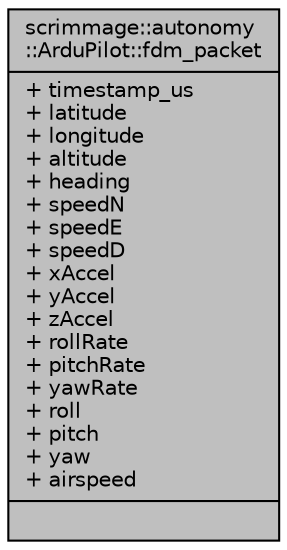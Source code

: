 digraph "scrimmage::autonomy::ArduPilot::fdm_packet"
{
 // LATEX_PDF_SIZE
  edge [fontname="Helvetica",fontsize="10",labelfontname="Helvetica",labelfontsize="10"];
  node [fontname="Helvetica",fontsize="10",shape=record];
  Node1 [label="{scrimmage::autonomy\l::ArduPilot::fdm_packet\n|+ timestamp_us\l+ latitude\l+ longitude\l+ altitude\l+ heading\l+ speedN\l+ speedE\l+ speedD\l+ xAccel\l+ yAccel\l+ zAccel\l+ rollRate\l+ pitchRate\l+ yawRate\l+ roll\l+ pitch\l+ yaw\l+ airspeed\l|}",height=0.2,width=0.4,color="black", fillcolor="grey75", style="filled", fontcolor="black",tooltip=" "];
}
